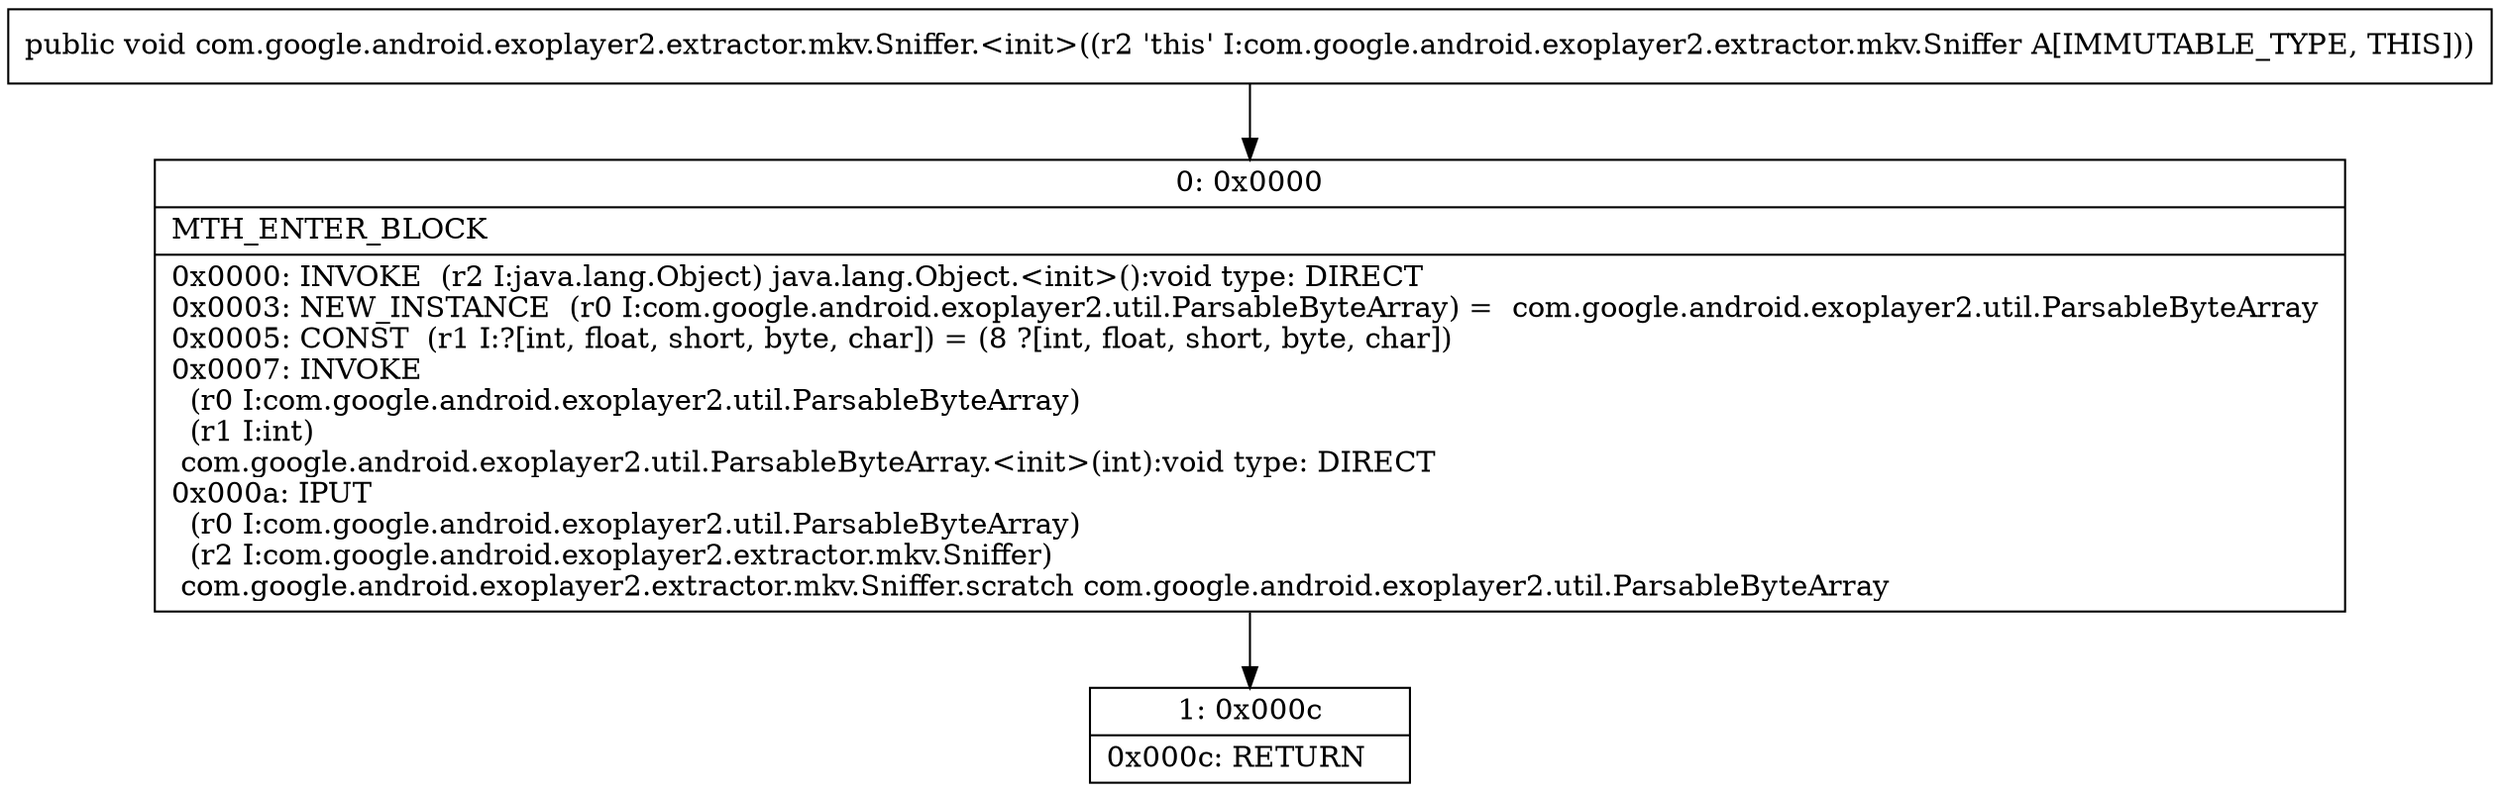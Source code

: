 digraph "CFG forcom.google.android.exoplayer2.extractor.mkv.Sniffer.\<init\>()V" {
Node_0 [shape=record,label="{0\:\ 0x0000|MTH_ENTER_BLOCK\l|0x0000: INVOKE  (r2 I:java.lang.Object) java.lang.Object.\<init\>():void type: DIRECT \l0x0003: NEW_INSTANCE  (r0 I:com.google.android.exoplayer2.util.ParsableByteArray) =  com.google.android.exoplayer2.util.ParsableByteArray \l0x0005: CONST  (r1 I:?[int, float, short, byte, char]) = (8 ?[int, float, short, byte, char]) \l0x0007: INVOKE  \l  (r0 I:com.google.android.exoplayer2.util.ParsableByteArray)\l  (r1 I:int)\l com.google.android.exoplayer2.util.ParsableByteArray.\<init\>(int):void type: DIRECT \l0x000a: IPUT  \l  (r0 I:com.google.android.exoplayer2.util.ParsableByteArray)\l  (r2 I:com.google.android.exoplayer2.extractor.mkv.Sniffer)\l com.google.android.exoplayer2.extractor.mkv.Sniffer.scratch com.google.android.exoplayer2.util.ParsableByteArray \l}"];
Node_1 [shape=record,label="{1\:\ 0x000c|0x000c: RETURN   \l}"];
MethodNode[shape=record,label="{public void com.google.android.exoplayer2.extractor.mkv.Sniffer.\<init\>((r2 'this' I:com.google.android.exoplayer2.extractor.mkv.Sniffer A[IMMUTABLE_TYPE, THIS])) }"];
MethodNode -> Node_0;
Node_0 -> Node_1;
}

